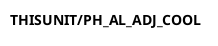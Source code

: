@startuml
title THISUNIT/PH_AL_ADJ_COOL
!define temperature_setpoint    'RX_JKT_CTL_EM/OP001_VALUE'
!define pressure_setpoint   'RX_PRESS_EM/OP001_VALUE'
!define TEMP_AUTO   4
!define CHARGE_CHARGE   2
!define VENT_ATM    2
!define PRESS_AUTO  4
@enduml